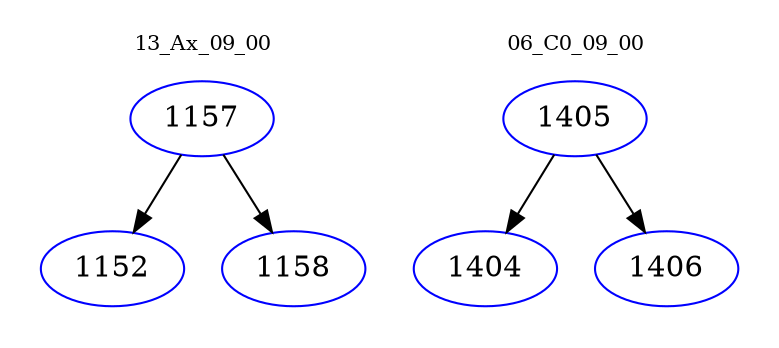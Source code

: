 digraph{
subgraph cluster_0 {
color = white
label = "13_Ax_09_00";
fontsize=10;
T0_1157 [label="1157", color="blue"]
T0_1157 -> T0_1152 [color="black"]
T0_1152 [label="1152", color="blue"]
T0_1157 -> T0_1158 [color="black"]
T0_1158 [label="1158", color="blue"]
}
subgraph cluster_1 {
color = white
label = "06_C0_09_00";
fontsize=10;
T1_1405 [label="1405", color="blue"]
T1_1405 -> T1_1404 [color="black"]
T1_1404 [label="1404", color="blue"]
T1_1405 -> T1_1406 [color="black"]
T1_1406 [label="1406", color="blue"]
}
}
